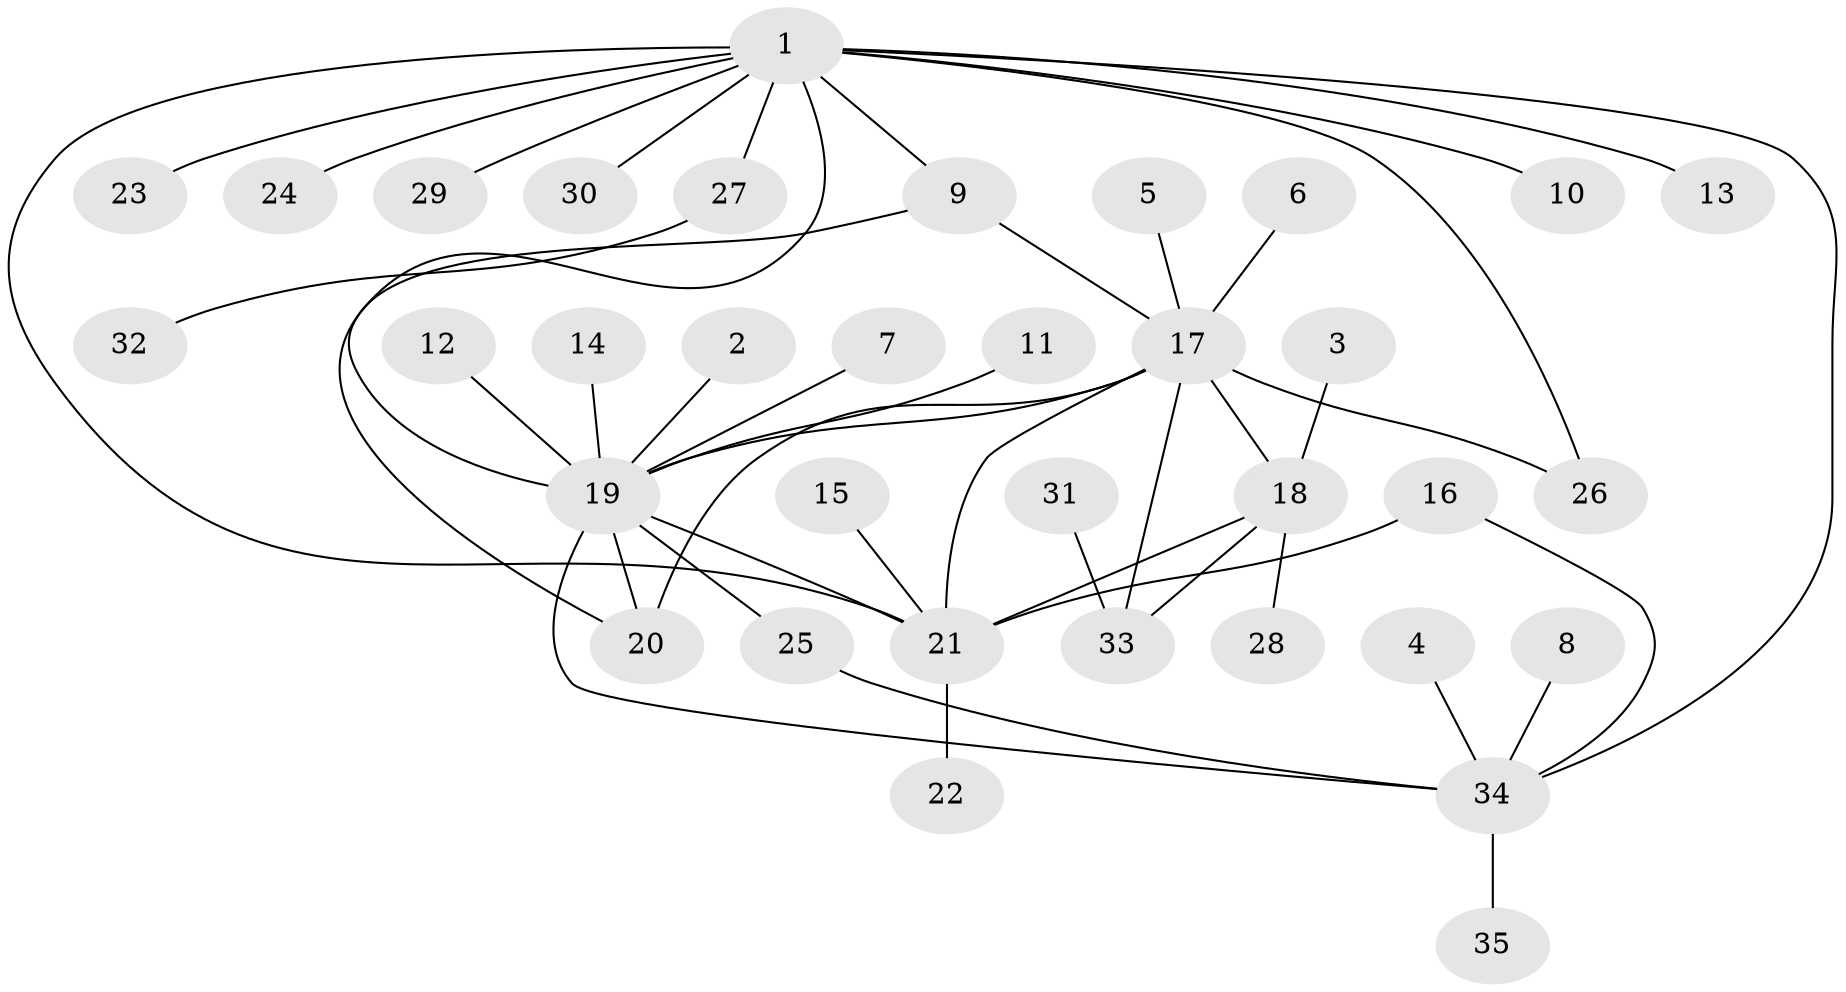 // original degree distribution, {3: 0.10144927536231885, 9: 0.014492753623188406, 5: 0.057971014492753624, 6: 0.028985507246376812, 10: 0.028985507246376812, 4: 0.028985507246376812, 8: 0.014492753623188406, 12: 0.014492753623188406, 1: 0.5797101449275363, 2: 0.13043478260869565}
// Generated by graph-tools (version 1.1) at 2025/26/03/09/25 03:26:45]
// undirected, 35 vertices, 45 edges
graph export_dot {
graph [start="1"]
  node [color=gray90,style=filled];
  1;
  2;
  3;
  4;
  5;
  6;
  7;
  8;
  9;
  10;
  11;
  12;
  13;
  14;
  15;
  16;
  17;
  18;
  19;
  20;
  21;
  22;
  23;
  24;
  25;
  26;
  27;
  28;
  29;
  30;
  31;
  32;
  33;
  34;
  35;
  1 -- 9 [weight=1.0];
  1 -- 10 [weight=1.0];
  1 -- 13 [weight=1.0];
  1 -- 19 [weight=1.0];
  1 -- 21 [weight=2.0];
  1 -- 23 [weight=1.0];
  1 -- 24 [weight=1.0];
  1 -- 26 [weight=2.0];
  1 -- 27 [weight=1.0];
  1 -- 29 [weight=1.0];
  1 -- 30 [weight=1.0];
  1 -- 34 [weight=1.0];
  2 -- 19 [weight=1.0];
  3 -- 18 [weight=1.0];
  4 -- 34 [weight=1.0];
  5 -- 17 [weight=1.0];
  6 -- 17 [weight=1.0];
  7 -- 19 [weight=1.0];
  8 -- 34 [weight=1.0];
  9 -- 17 [weight=1.0];
  9 -- 20 [weight=1.0];
  11 -- 19 [weight=1.0];
  12 -- 19 [weight=1.0];
  14 -- 19 [weight=1.0];
  15 -- 21 [weight=1.0];
  16 -- 21 [weight=1.0];
  16 -- 34 [weight=1.0];
  17 -- 18 [weight=1.0];
  17 -- 19 [weight=2.0];
  17 -- 20 [weight=2.0];
  17 -- 21 [weight=1.0];
  17 -- 26 [weight=2.0];
  17 -- 33 [weight=1.0];
  18 -- 21 [weight=1.0];
  18 -- 28 [weight=1.0];
  18 -- 33 [weight=1.0];
  19 -- 20 [weight=1.0];
  19 -- 21 [weight=1.0];
  19 -- 25 [weight=1.0];
  19 -- 34 [weight=1.0];
  21 -- 22 [weight=1.0];
  25 -- 34 [weight=1.0];
  27 -- 32 [weight=1.0];
  31 -- 33 [weight=1.0];
  34 -- 35 [weight=1.0];
}
